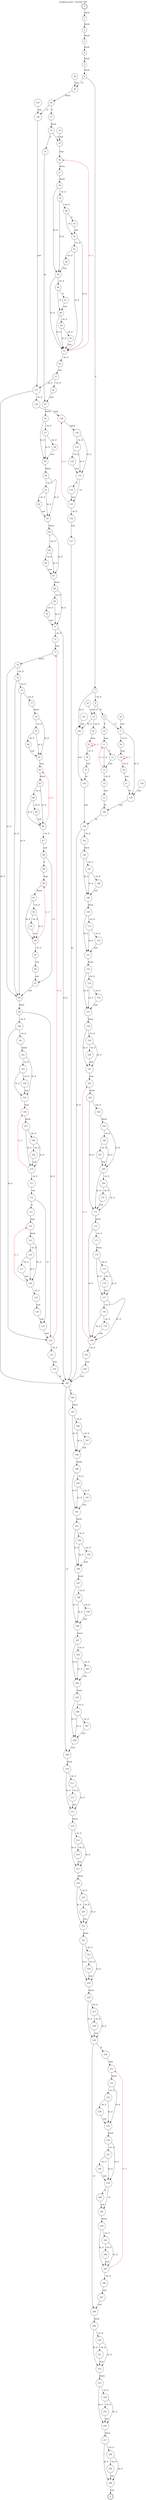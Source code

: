 digraph finite_state_machine {
    label = "mozjpeg.wasm - function 189"
    labelloc =  t
    labelfontsize = 16
    labelfontcolor = black
    labelfontname = "Helvetica"
    node [shape = doublecircle]; 0 E ;
    node [shape = circle];
    0 -> 1[label="block"];
    1 -> 2[label="block"];
    2 -> 3[label="block"];
    3 -> 4[label="block"];
    4 -> 5[label="block"];
    5 -> 6[label="block"];
    6 -> 7[label="if"];
    6 -> 29[label="~if"];
    7 -> 8[label="~br_if"];
    7 -> 142[label="br_if"];
    8 -> 9[label="if"];
    8 -> 23[label="~if"];
    9 -> 10[label="if"];
    9 -> 17[label="~if"];
    10 -> 11[label="loop"];
    11 -> 12[label="if"];
    11 -> 13[label="~if"];
    12 -> 13[label="end"];
    13 -> 14[label="~br_if"];
    13 -> 11[color="red" fontcolor="red" label="br_if"];
    14 -> 15[label="end"];
    15 -> 140[label="br"];
    16 -> 17[label="end"];
    17 -> 18[label="~br_if"];
    17 -> 139[label="br_if"];
    18 -> 19[label="loop"];
    19 -> 20[label="~br_if"];
    19 -> 19[color="red" fontcolor="red" label="br_if"];
    20 -> 21[label="end"];
    21 -> 139[label="br"];
    22 -> 23[label="end"];
    23 -> 24[label="~br_if"];
    23 -> 142[label="br_if"];
    24 -> 25[label="loop"];
    25 -> 26[label="~br_if"];
    25 -> 25[color="red" fontcolor="red" label="br_if"];
    26 -> 27[label="end"];
    27 -> 143[label="br"];
    28 -> 29[label="end"];
    29 -> 30[label="block"];
    30 -> 31[label="if"];
    30 -> 126[label="~if"];
    31 -> 32[label="block"];
    32 -> 33[label="if"];
    32 -> 35[label="~if"];
    33 -> 55[label="br"];
    34 -> 35[label="end"];
    35 -> 36[label="loop"];
    36 -> 37[label="block"];
    37 -> 38[label="block"];
    38 -> 39[label="~br_if"];
    38 -> 45[label="br_if"];
    39 -> 40[label="~br_if"];
    39 -> 45[label="br_if"];
    40 -> 41[label="if"];
    40 -> 42[label="~if"];
    41 -> 42[label="end"];
    42 -> 43[label="~br_if"];
    42 -> 51[label="br_if"];
    43 -> 44[label="~br_if"];
    43 -> 51[label="br_if"];
    44 -> 45[label="end"];
    45 -> 46[label="~br_if"];
    45 -> 51[label="br_if"];
    46 -> 47[label="if"];
    46 -> 48[label="~if"];
    47 -> 48[label="end"];
    48 -> 49[label="~br_if"];
    48 -> 51[label="br_if"];
    49 -> 50[label="~br_if"];
    49 -> 51[label="br_if"];
    50 -> 51[label="end"];
    51 -> 52[label="~br_if"];
    51 -> 36[color="red" fontcolor="red" label="br_if"];
    52 -> 53[label="end"];
    53 -> 54[label="~br_if"];
    53 -> 127[label="br_if"];
    54 -> 55[label="end"];
    55 -> 56[label="block"];
    56 -> 57[label="~br_if"];
    56 -> 59[label="br_if"];
    57 -> 58[label="~br_if"];
    57 -> 59[label="br_if"];
    58 -> 59[label="end"];
    59 -> 60[label="block"];
    60 -> 61[label="~br_if"];
    60 -> 63[label="br_if"];
    61 -> 62[label="~br_if"];
    61 -> 63[label="br_if"];
    62 -> 63[label="end"];
    63 -> 64[label="block"];
    64 -> 65[label="~br_if"];
    64 -> 67[label="br_if"];
    65 -> 66[label="~br_if"];
    65 -> 67[label="br_if"];
    66 -> 67[label="end"];
    67 -> 68[label="block"];
    68 -> 69[label="~br_if"];
    68 -> 71[label="br_if"];
    69 -> 70[label="~br_if"];
    69 -> 71[label="br_if"];
    70 -> 71[label="end"];
    71 -> 72[label="~br_if"];
    71 -> 183[label="br_if"];
    72 -> 73[label="loop"];
    73 -> 74[label="block"];
    74 -> 75[label="~br_if"];
    74 -> 98[label="br_if"];
    75 -> 76[label="~br_if"];
    75 -> 98[label="br_if"];
    76 -> 77[label="~br_if"];
    76 -> 98[label="br_if"];
    77 -> 78[label="block"];
    78 -> 79[label="~br_if"];
    78 -> 81[label="br_if"];
    79 -> 80[label="~br_if"];
    79 -> 81[label="br_if"];
    80 -> 81[label="end"];
    81 -> 82[label="loop"];
    82 -> 83[label="block"];
    83 -> 84[label="~br_if"];
    83 -> 86[label="br_if"];
    84 -> 85[label="~br_if"];
    84 -> 86[label="br_if"];
    85 -> 86[label="end"];
    86 -> 87[label="~br_if"];
    86 -> 82[color="red" fontcolor="red" label="br_if"];
    87 -> 88[label="end"];
    88 -> 89[label="if"];
    88 -> 97[label="~if"];
    89 -> 90[label="loop"];
    90 -> 91[label="block"];
    91 -> 92[label="~br_if"];
    91 -> 94[label="br_if"];
    92 -> 93[label="~br_if"];
    92 -> 94[label="br_if"];
    93 -> 94[label="end"];
    94 -> 95[label="~br_if"];
    94 -> 90[color="red" fontcolor="red" label="br_if"];
    95 -> 96[label="end"];
    96 -> 97[label="end"];
    97 -> 98[label="end"];
    98 -> 99[label="block"];
    99 -> 100[label="~br_if"];
    99 -> 122[label="br_if"];
    100 -> 101[label="~br_if"];
    100 -> 122[label="br_if"];
    101 -> 102[label="block"];
    102 -> 103[label="~br_if"];
    102 -> 105[label="br_if"];
    103 -> 104[label="~br_if"];
    103 -> 105[label="br_if"];
    104 -> 105[label="end"];
    105 -> 106[label="loop"];
    106 -> 107[label="block"];
    107 -> 108[label="~br_if"];
    107 -> 110[label="br_if"];
    108 -> 109[label="~br_if"];
    108 -> 110[label="br_if"];
    109 -> 110[label="end"];
    110 -> 111[label="~br_if"];
    110 -> 106[color="red" fontcolor="red" label="br_if"];
    111 -> 112[label="end"];
    112 -> 113[label="if"];
    112 -> 121[label="~if"];
    113 -> 114[label="loop"];
    114 -> 115[label="block"];
    115 -> 116[label="~br_if"];
    115 -> 118[label="br_if"];
    116 -> 117[label="~br_if"];
    116 -> 118[label="br_if"];
    117 -> 118[label="end"];
    118 -> 119[label="~br_if"];
    118 -> 114[color="red" fontcolor="red" label="br_if"];
    119 -> 120[label="end"];
    120 -> 121[label="end"];
    121 -> 122[label="end"];
    122 -> 123[label="~br_if"];
    122 -> 73[color="red" fontcolor="red" label="br_if"];
    123 -> 124[label="end"];
    124 -> 183[label="br"];
    125 -> 126[label="end"];
    126 -> 127[label="end"];
    127 -> 128[label="~br_if"];
    127 -> 183[label="br_if"];
    128 -> 129[label="loop"];
    129 -> 130[label="block"];
    130 -> 131[label="~br_if"];
    130 -> 133[label="br_if"];
    131 -> 132[label="~br_if"];
    131 -> 133[label="br_if"];
    132 -> 133[label="end"];
    133 -> 134[label="if"];
    133 -> 135[label="~if"];
    134 -> 135[label="end"];
    135 -> 136[label="~br_if"];
    135 -> 129[color="red" fontcolor="red" label="br_if"];
    136 -> 137[label="end"];
    137 -> 183[label="br"];
    138 -> 139[label="end"];
    139 -> 140[label="end"];
    140 -> 144[label="br"];
    141 -> 142[label="end"];
    142 -> 143[label="end"];
    143 -> 144[label="end"];
    144 -> 145[label="~br_if"];
    144 -> 183[label="br_if"];
    145 -> 146[label="block"];
    146 -> 147[label="~br_if"];
    146 -> 149[label="br_if"];
    147 -> 148[label="~br_if"];
    147 -> 149[label="br_if"];
    148 -> 149[label="end"];
    149 -> 150[label="block"];
    150 -> 151[label="~br_if"];
    150 -> 153[label="br_if"];
    151 -> 152[label="~br_if"];
    151 -> 153[label="br_if"];
    152 -> 153[label="end"];
    153 -> 154[label="block"];
    154 -> 155[label="~br_if"];
    154 -> 157[label="br_if"];
    155 -> 156[label="~br_if"];
    155 -> 157[label="br_if"];
    156 -> 157[label="end"];
    157 -> 158[label="block"];
    158 -> 159[label="~br_if"];
    158 -> 161[label="br_if"];
    159 -> 160[label="~br_if"];
    159 -> 161[label="br_if"];
    160 -> 161[label="end"];
    161 -> 162[label="loop"];
    162 -> 163[label="block"];
    163 -> 164[label="~br_if"];
    163 -> 171[label="br_if"];
    164 -> 165[label="block"];
    165 -> 166[label="~br_if"];
    165 -> 168[label="br_if"];
    166 -> 167[label="~br_if"];
    166 -> 168[label="br_if"];
    167 -> 168[label="end"];
    168 -> 169[label="~br_if"];
    168 -> 171[label="br_if"];
    169 -> 170[label="~br_if"];
    169 -> 171[label="br_if"];
    170 -> 171[label="end"];
    171 -> 172[label="block"];
    172 -> 173[label="~br_if"];
    172 -> 180[label="br_if"];
    173 -> 174[label="block"];
    174 -> 175[label="~br_if"];
    174 -> 177[label="br_if"];
    175 -> 176[label="~br_if"];
    175 -> 177[label="br_if"];
    176 -> 177[label="end"];
    177 -> 178[label="~br_if"];
    177 -> 180[label="br_if"];
    178 -> 179[label="~br_if"];
    178 -> 180[label="br_if"];
    179 -> 180[label="end"];
    180 -> 181[label="~br_if"];
    180 -> 162[color="red" fontcolor="red" label="br_if"];
    181 -> 182[label="end"];
    182 -> 183[label="end"];
    183 -> 184[label="if"];
    183 -> 209[label="~if"];
    184 -> 185[label="block"];
    185 -> 186[label="~br_if"];
    185 -> 188[label="br_if"];
    186 -> 187[label="~br_if"];
    186 -> 188[label="br_if"];
    187 -> 188[label="end"];
    188 -> 189[label="block"];
    189 -> 190[label="~br_if"];
    189 -> 192[label="br_if"];
    190 -> 191[label="~br_if"];
    190 -> 192[label="br_if"];
    191 -> 192[label="end"];
    192 -> 193[label="block"];
    193 -> 194[label="~br_if"];
    193 -> 196[label="br_if"];
    194 -> 195[label="~br_if"];
    194 -> 196[label="br_if"];
    195 -> 196[label="end"];
    196 -> 197[label="block"];
    197 -> 198[label="~br_if"];
    197 -> 200[label="br_if"];
    198 -> 199[label="~br_if"];
    198 -> 200[label="br_if"];
    199 -> 200[label="end"];
    200 -> 201[label="block"];
    201 -> 202[label="~br_if"];
    201 -> 204[label="br_if"];
    202 -> 203[label="~br_if"];
    202 -> 204[label="br_if"];
    203 -> 204[label="end"];
    204 -> 205[label="block"];
    205 -> 206[label="~br_if"];
    205 -> 208[label="br_if"];
    206 -> 207[label="~br_if"];
    206 -> 208[label="br_if"];
    207 -> 208[label="end"];
    208 -> 209[label="end"];
    209 -> 210[label="block"];
    210 -> 211[label="~br_if"];
    210 -> 213[label="br_if"];
    211 -> 212[label="~br_if"];
    211 -> 213[label="br_if"];
    212 -> 213[label="end"];
    213 -> 214[label="block"];
    214 -> 215[label="~br_if"];
    214 -> 217[label="br_if"];
    215 -> 216[label="~br_if"];
    215 -> 217[label="br_if"];
    216 -> 217[label="end"];
    217 -> 218[label="block"];
    218 -> 219[label="~br_if"];
    218 -> 221[label="br_if"];
    219 -> 220[label="~br_if"];
    219 -> 221[label="br_if"];
    220 -> 221[label="end"];
    221 -> 222[label="block"];
    222 -> 223[label="~br_if"];
    222 -> 225[label="br_if"];
    223 -> 224[label="~br_if"];
    223 -> 225[label="br_if"];
    224 -> 225[label="end"];
    225 -> 226[label="block"];
    226 -> 227[label="~br_if"];
    226 -> 229[label="br_if"];
    227 -> 228[label="~br_if"];
    227 -> 229[label="br_if"];
    228 -> 229[label="end"];
    229 -> 230[label="if"];
    229 -> 248[label="~if"];
    230 -> 231[label="loop"];
    231 -> 232[label="block"];
    232 -> 233[label="~br_if"];
    232 -> 235[label="br_if"];
    233 -> 234[label="~br_if"];
    233 -> 235[label="br_if"];
    234 -> 235[label="end"];
    235 -> 236[label="block"];
    236 -> 237[label="~br_if"];
    236 -> 239[label="br_if"];
    237 -> 238[label="~br_if"];
    237 -> 239[label="br_if"];
    238 -> 239[label="end"];
    239 -> 240[label="if"];
    239 -> 241[label="~if"];
    240 -> 241[label="end"];
    241 -> 242[label="block"];
    242 -> 243[label="~br_if"];
    242 -> 245[label="br_if"];
    243 -> 244[label="~br_if"];
    243 -> 245[label="br_if"];
    244 -> 245[label="end"];
    245 -> 246[label="~br_if"];
    245 -> 231[color="red" fontcolor="red" label="br_if"];
    246 -> 247[label="end"];
    247 -> 248[label="end"];
    248 -> 249[label="block"];
    249 -> 250[label="~br_if"];
    249 -> 252[label="br_if"];
    250 -> 251[label="~br_if"];
    250 -> 252[label="br_if"];
    251 -> 252[label="end"];
    252 -> 253[label="block"];
    253 -> 254[label="~br_if"];
    253 -> 256[label="br_if"];
    254 -> 255[label="~br_if"];
    254 -> 256[label="br_if"];
    255 -> 256[label="end"];
    256 -> 257[label="block"];
    257 -> 258[label="~br_if"];
    257 -> 260[label="br_if"];
    258 -> 259[label="~br_if"];
    258 -> 260[label="br_if"];
    259 -> 260[label="end"];
    260 -> E[label="end"];
}
